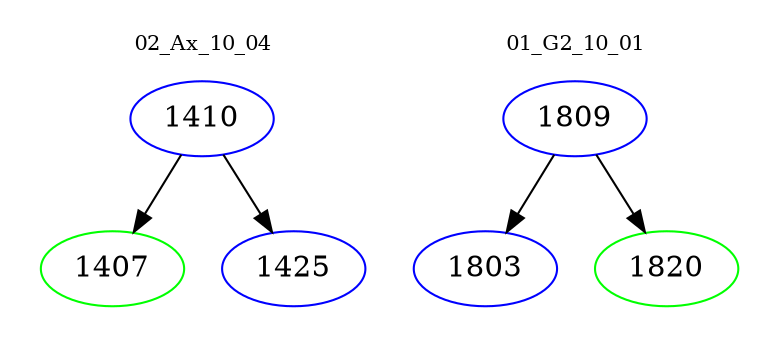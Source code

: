 digraph{
subgraph cluster_0 {
color = white
label = "02_Ax_10_04";
fontsize=10;
T0_1410 [label="1410", color="blue"]
T0_1410 -> T0_1407 [color="black"]
T0_1407 [label="1407", color="green"]
T0_1410 -> T0_1425 [color="black"]
T0_1425 [label="1425", color="blue"]
}
subgraph cluster_1 {
color = white
label = "01_G2_10_01";
fontsize=10;
T1_1809 [label="1809", color="blue"]
T1_1809 -> T1_1803 [color="black"]
T1_1803 [label="1803", color="blue"]
T1_1809 -> T1_1820 [color="black"]
T1_1820 [label="1820", color="green"]
}
}

